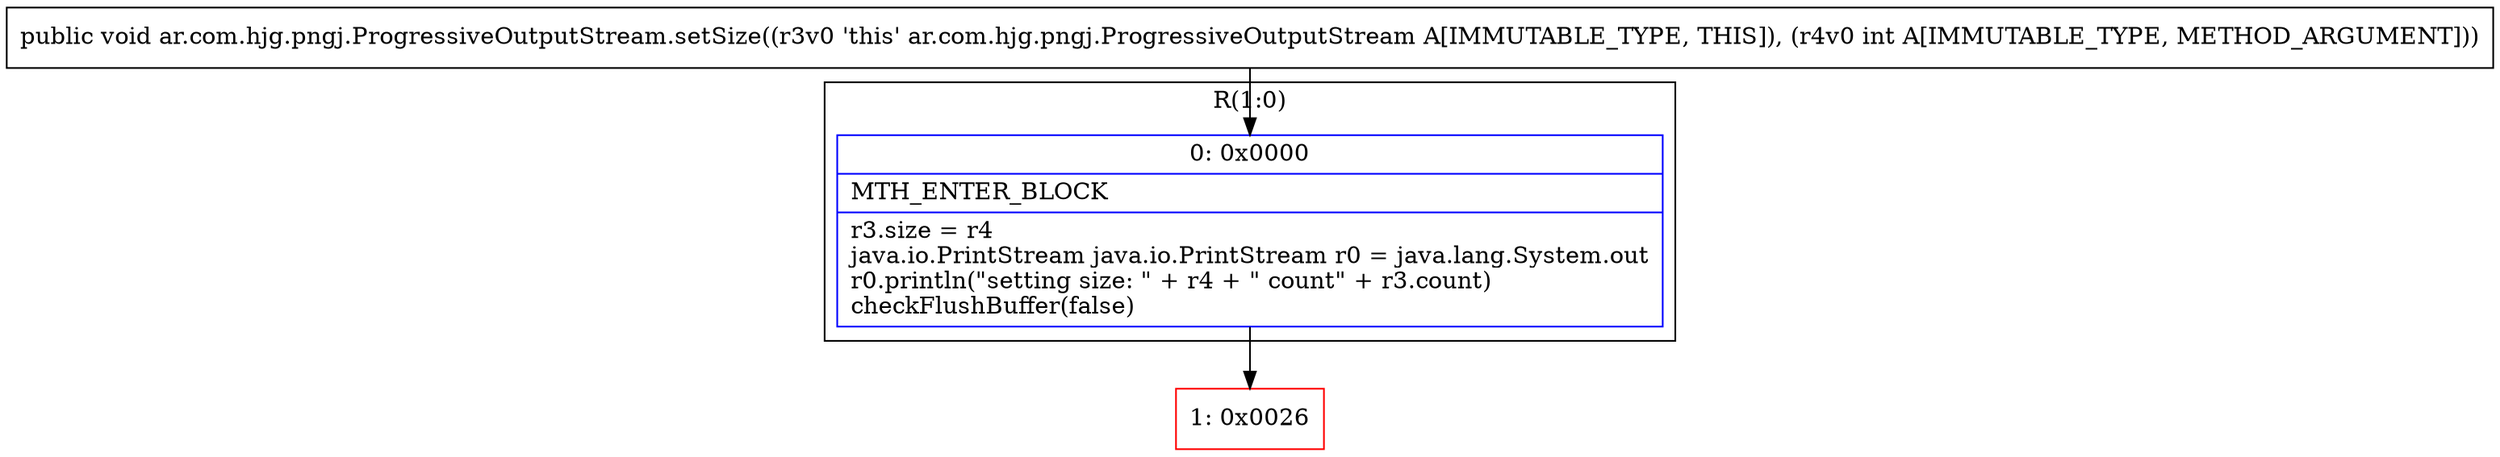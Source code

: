 digraph "CFG forar.com.hjg.pngj.ProgressiveOutputStream.setSize(I)V" {
subgraph cluster_Region_373196076 {
label = "R(1:0)";
node [shape=record,color=blue];
Node_0 [shape=record,label="{0\:\ 0x0000|MTH_ENTER_BLOCK\l|r3.size = r4\ljava.io.PrintStream java.io.PrintStream r0 = java.lang.System.out\lr0.println(\"setting size: \" + r4 + \" count\" + r3.count)\lcheckFlushBuffer(false)\l}"];
}
Node_1 [shape=record,color=red,label="{1\:\ 0x0026}"];
MethodNode[shape=record,label="{public void ar.com.hjg.pngj.ProgressiveOutputStream.setSize((r3v0 'this' ar.com.hjg.pngj.ProgressiveOutputStream A[IMMUTABLE_TYPE, THIS]), (r4v0 int A[IMMUTABLE_TYPE, METHOD_ARGUMENT])) }"];
MethodNode -> Node_0;
Node_0 -> Node_1;
}

